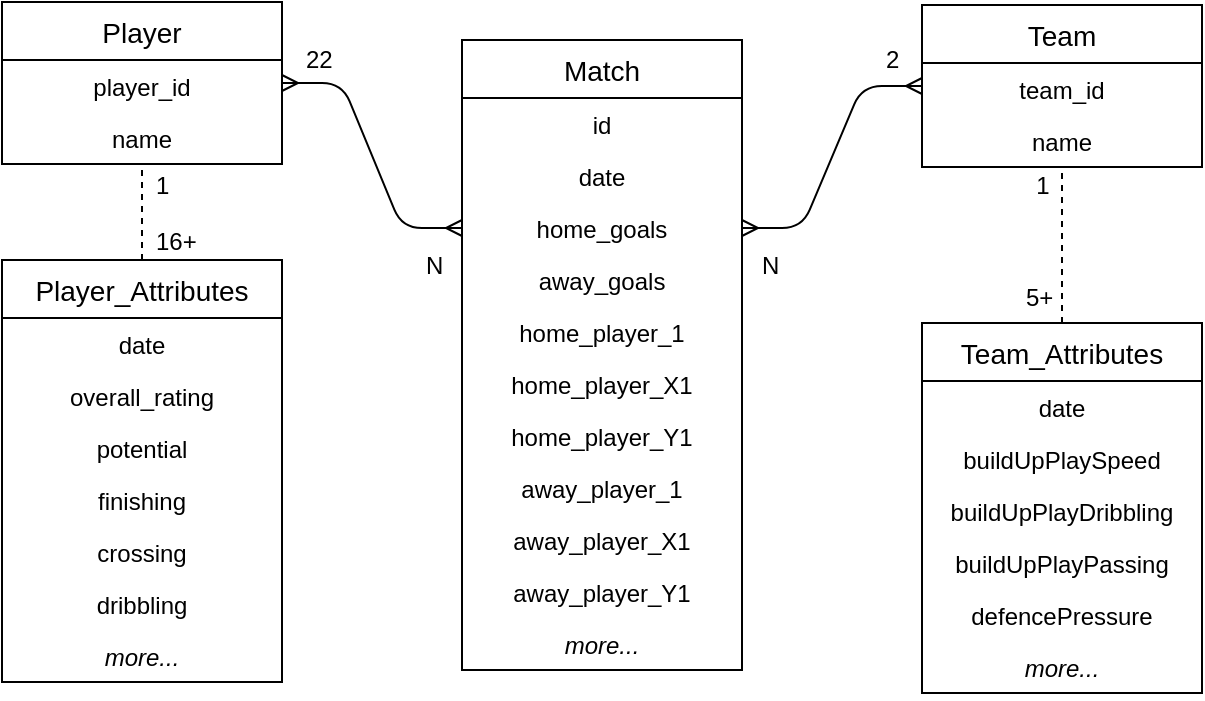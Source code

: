 <mxfile version="10.8.0" type="device"><diagram name="Page-1" id="e56a1550-8fbb-45ad-956c-1786394a9013"><mxGraphModel dx="1010" dy="501" grid="1" gridSize="10" guides="1" tooltips="1" connect="1" arrows="1" fold="1" page="1" pageScale="1" pageWidth="1100" pageHeight="850" background="#ffffff" math="0" shadow="0"><root><mxCell id="0"/><mxCell id="1" parent="0"/><mxCell id="BVUANvwO-NnV8GfMYPM5-1" value="Player" style="swimlane;fontStyle=0;childLayout=stackLayout;horizontal=1;startSize=29;fillColor=none;horizontalStack=0;resizeParent=1;resizeParentMax=0;resizeLast=0;collapsible=1;marginBottom=0;swimlaneFillColor=#ffffff;align=center;fontSize=14;" vertex="1" parent="1"><mxGeometry x="180" y="50" width="140" height="81" as="geometry"/></mxCell><mxCell id="BVUANvwO-NnV8GfMYPM5-2" value="player_id" style="text;strokeColor=none;fillColor=none;spacingLeft=4;spacingRight=4;overflow=hidden;rotatable=0;points=[[0,0.5],[1,0.5]];portConstraint=eastwest;fontSize=12;align=center;" vertex="1" parent="BVUANvwO-NnV8GfMYPM5-1"><mxGeometry y="29" width="140" height="26" as="geometry"/></mxCell><mxCell id="BVUANvwO-NnV8GfMYPM5-3" value="name" style="text;strokeColor=none;fillColor=none;spacingLeft=4;spacingRight=4;overflow=hidden;rotatable=0;points=[[0,0.5],[1,0.5]];portConstraint=eastwest;fontSize=12;align=center;" vertex="1" parent="BVUANvwO-NnV8GfMYPM5-1"><mxGeometry y="55" width="140" height="26" as="geometry"/></mxCell><mxCell id="BVUANvwO-NnV8GfMYPM5-11" value="Player_Attributes" style="swimlane;fontStyle=0;childLayout=stackLayout;horizontal=1;startSize=29;fillColor=none;horizontalStack=0;resizeParent=1;resizeParentMax=0;resizeLast=0;collapsible=1;marginBottom=0;swimlaneFillColor=#ffffff;align=center;fontSize=14;" vertex="1" parent="1"><mxGeometry x="180" y="179" width="140" height="211" as="geometry"/></mxCell><mxCell id="BVUANvwO-NnV8GfMYPM5-17" value="date" style="text;strokeColor=none;fillColor=none;spacingLeft=4;spacingRight=4;overflow=hidden;rotatable=0;points=[[0,0.5],[1,0.5]];portConstraint=eastwest;fontSize=12;align=center;" vertex="1" parent="BVUANvwO-NnV8GfMYPM5-11"><mxGeometry y="29" width="140" height="26" as="geometry"/></mxCell><mxCell id="BVUANvwO-NnV8GfMYPM5-20" value="overall_rating" style="text;strokeColor=none;fillColor=none;spacingLeft=4;spacingRight=4;overflow=hidden;rotatable=0;points=[[0,0.5],[1,0.5]];portConstraint=eastwest;fontSize=12;align=center;" vertex="1" parent="BVUANvwO-NnV8GfMYPM5-11"><mxGeometry y="55" width="140" height="26" as="geometry"/></mxCell><mxCell id="BVUANvwO-NnV8GfMYPM5-22" value="potential" style="text;strokeColor=none;fillColor=none;spacingLeft=4;spacingRight=4;overflow=hidden;rotatable=0;points=[[0,0.5],[1,0.5]];portConstraint=eastwest;fontSize=12;align=center;" vertex="1" parent="BVUANvwO-NnV8GfMYPM5-11"><mxGeometry y="81" width="140" height="26" as="geometry"/></mxCell><mxCell id="BVUANvwO-NnV8GfMYPM5-25" value="finishing" style="text;strokeColor=none;fillColor=none;spacingLeft=4;spacingRight=4;overflow=hidden;rotatable=0;points=[[0,0.5],[1,0.5]];portConstraint=eastwest;fontSize=12;align=center;" vertex="1" parent="BVUANvwO-NnV8GfMYPM5-11"><mxGeometry y="107" width="140" height="26" as="geometry"/></mxCell><mxCell id="BVUANvwO-NnV8GfMYPM5-21" value="crossing" style="text;strokeColor=none;fillColor=none;spacingLeft=4;spacingRight=4;overflow=hidden;rotatable=0;points=[[0,0.5],[1,0.5]];portConstraint=eastwest;fontSize=12;align=center;" vertex="1" parent="BVUANvwO-NnV8GfMYPM5-11"><mxGeometry y="133" width="140" height="26" as="geometry"/></mxCell><mxCell id="BVUANvwO-NnV8GfMYPM5-23" value="dribbling" style="text;strokeColor=none;fillColor=none;spacingLeft=4;spacingRight=4;overflow=hidden;rotatable=0;points=[[0,0.5],[1,0.5]];portConstraint=eastwest;fontSize=12;align=center;" vertex="1" parent="BVUANvwO-NnV8GfMYPM5-11"><mxGeometry y="159" width="140" height="26" as="geometry"/></mxCell><mxCell id="BVUANvwO-NnV8GfMYPM5-24" value="more..." style="text;strokeColor=none;fillColor=none;spacingLeft=4;spacingRight=4;overflow=hidden;rotatable=0;points=[[0,0.5],[1,0.5]];portConstraint=eastwest;fontSize=12;align=center;fontStyle=2" vertex="1" parent="BVUANvwO-NnV8GfMYPM5-11"><mxGeometry y="185" width="140" height="26" as="geometry"/></mxCell><mxCell id="BVUANvwO-NnV8GfMYPM5-26" value="Team" style="swimlane;fontStyle=0;childLayout=stackLayout;horizontal=1;startSize=29;fillColor=none;horizontalStack=0;resizeParent=1;resizeParentMax=0;resizeLast=0;collapsible=1;marginBottom=0;swimlaneFillColor=#ffffff;align=center;fontSize=14;" vertex="1" parent="1"><mxGeometry x="640" y="51.5" width="140" height="81" as="geometry"/></mxCell><mxCell id="BVUANvwO-NnV8GfMYPM5-27" value="team_id" style="text;strokeColor=none;fillColor=none;spacingLeft=4;spacingRight=4;overflow=hidden;rotatable=0;points=[[0,0.5],[1,0.5]];portConstraint=eastwest;fontSize=12;align=center;" vertex="1" parent="BVUANvwO-NnV8GfMYPM5-26"><mxGeometry y="29" width="140" height="26" as="geometry"/></mxCell><mxCell id="BVUANvwO-NnV8GfMYPM5-28" value="name" style="text;strokeColor=none;fillColor=none;spacingLeft=4;spacingRight=4;overflow=hidden;rotatable=0;points=[[0,0.5],[1,0.5]];portConstraint=eastwest;fontSize=12;align=center;" vertex="1" parent="BVUANvwO-NnV8GfMYPM5-26"><mxGeometry y="55" width="140" height="26" as="geometry"/></mxCell><mxCell id="BVUANvwO-NnV8GfMYPM5-29" value="Team_Attributes" style="swimlane;fontStyle=0;childLayout=stackLayout;horizontal=1;startSize=29;fillColor=none;horizontalStack=0;resizeParent=1;resizeParentMax=0;resizeLast=0;collapsible=1;marginBottom=0;swimlaneFillColor=#ffffff;align=center;fontSize=14;" vertex="1" parent="1"><mxGeometry x="640" y="210.5" width="140" height="185" as="geometry"/></mxCell><mxCell id="BVUANvwO-NnV8GfMYPM5-30" value="date" style="text;strokeColor=none;fillColor=none;spacingLeft=4;spacingRight=4;overflow=hidden;rotatable=0;points=[[0,0.5],[1,0.5]];portConstraint=eastwest;fontSize=12;align=center;" vertex="1" parent="BVUANvwO-NnV8GfMYPM5-29"><mxGeometry y="29" width="140" height="26" as="geometry"/></mxCell><mxCell id="BVUANvwO-NnV8GfMYPM5-31" value="buildUpPlaySpeed" style="text;strokeColor=none;fillColor=none;spacingLeft=4;spacingRight=4;overflow=hidden;rotatable=0;points=[[0,0.5],[1,0.5]];portConstraint=eastwest;fontSize=12;align=center;" vertex="1" parent="BVUANvwO-NnV8GfMYPM5-29"><mxGeometry y="55" width="140" height="26" as="geometry"/></mxCell><mxCell id="BVUANvwO-NnV8GfMYPM5-32" value="buildUpPlayDribbling" style="text;strokeColor=none;fillColor=none;spacingLeft=4;spacingRight=4;overflow=hidden;rotatable=0;points=[[0,0.5],[1,0.5]];portConstraint=eastwest;fontSize=12;align=center;" vertex="1" parent="BVUANvwO-NnV8GfMYPM5-29"><mxGeometry y="81" width="140" height="26" as="geometry"/></mxCell><mxCell id="BVUANvwO-NnV8GfMYPM5-33" value="buildUpPlayPassing" style="text;strokeColor=none;fillColor=none;spacingLeft=4;spacingRight=4;overflow=hidden;rotatable=0;points=[[0,0.5],[1,0.5]];portConstraint=eastwest;fontSize=12;align=center;" vertex="1" parent="BVUANvwO-NnV8GfMYPM5-29"><mxGeometry y="107" width="140" height="26" as="geometry"/></mxCell><mxCell id="BVUANvwO-NnV8GfMYPM5-34" value="defencePressure" style="text;strokeColor=none;fillColor=none;spacingLeft=4;spacingRight=4;overflow=hidden;rotatable=0;points=[[0,0.5],[1,0.5]];portConstraint=eastwest;fontSize=12;align=center;" vertex="1" parent="BVUANvwO-NnV8GfMYPM5-29"><mxGeometry y="133" width="140" height="26" as="geometry"/></mxCell><mxCell id="BVUANvwO-NnV8GfMYPM5-35" value="more..." style="text;strokeColor=none;fillColor=none;spacingLeft=4;spacingRight=4;overflow=hidden;rotatable=0;points=[[0,0.5],[1,0.5]];portConstraint=eastwest;fontSize=12;align=center;fontStyle=2" vertex="1" parent="BVUANvwO-NnV8GfMYPM5-29"><mxGeometry y="159" width="140" height="26" as="geometry"/></mxCell><mxCell id="BVUANvwO-NnV8GfMYPM5-38" value="Match" style="swimlane;fontStyle=0;childLayout=stackLayout;horizontal=1;startSize=29;fillColor=none;horizontalStack=0;resizeParent=1;resizeParentMax=0;resizeLast=0;collapsible=1;marginBottom=0;swimlaneFillColor=#ffffff;align=center;fontSize=14;" vertex="1" parent="1"><mxGeometry x="410" y="69" width="140" height="315" as="geometry"/></mxCell><mxCell id="BVUANvwO-NnV8GfMYPM5-39" value="id" style="text;strokeColor=none;fillColor=none;spacingLeft=4;spacingRight=4;overflow=hidden;rotatable=0;points=[[0,0.5],[1,0.5]];portConstraint=eastwest;fontSize=12;align=center;" vertex="1" parent="BVUANvwO-NnV8GfMYPM5-38"><mxGeometry y="29" width="140" height="26" as="geometry"/></mxCell><mxCell id="BVUANvwO-NnV8GfMYPM5-40" value="date" style="text;strokeColor=none;fillColor=none;spacingLeft=4;spacingRight=4;overflow=hidden;rotatable=0;points=[[0,0.5],[1,0.5]];portConstraint=eastwest;fontSize=12;align=center;" vertex="1" parent="BVUANvwO-NnV8GfMYPM5-38"><mxGeometry y="55" width="140" height="26" as="geometry"/></mxCell><mxCell id="BVUANvwO-NnV8GfMYPM5-44" value="home_goals" style="text;strokeColor=none;fillColor=none;spacingLeft=4;spacingRight=4;overflow=hidden;rotatable=0;points=[[0,0.5],[1,0.5]];portConstraint=eastwest;fontSize=12;align=center;" vertex="1" parent="BVUANvwO-NnV8GfMYPM5-38"><mxGeometry y="81" width="140" height="26" as="geometry"/></mxCell><mxCell id="BVUANvwO-NnV8GfMYPM5-45" value="away_goals" style="text;strokeColor=none;fillColor=none;spacingLeft=4;spacingRight=4;overflow=hidden;rotatable=0;points=[[0,0.5],[1,0.5]];portConstraint=eastwest;fontSize=12;align=center;" vertex="1" parent="BVUANvwO-NnV8GfMYPM5-38"><mxGeometry y="107" width="140" height="26" as="geometry"/></mxCell><mxCell id="BVUANvwO-NnV8GfMYPM5-69" value="home_player_1" style="text;strokeColor=none;fillColor=none;spacingLeft=4;spacingRight=4;overflow=hidden;rotatable=0;points=[[0,0.5],[1,0.5]];portConstraint=eastwest;fontSize=12;align=center;" vertex="1" parent="BVUANvwO-NnV8GfMYPM5-38"><mxGeometry y="133" width="140" height="26" as="geometry"/></mxCell><mxCell id="BVUANvwO-NnV8GfMYPM5-42" value="home_player_X1" style="text;strokeColor=none;fillColor=none;spacingLeft=4;spacingRight=4;overflow=hidden;rotatable=0;points=[[0,0.5],[1,0.5]];portConstraint=eastwest;fontSize=12;align=center;" vertex="1" parent="BVUANvwO-NnV8GfMYPM5-38"><mxGeometry y="159" width="140" height="26" as="geometry"/></mxCell><mxCell id="BVUANvwO-NnV8GfMYPM5-43" value="home_player_Y1" style="text;strokeColor=none;fillColor=none;spacingLeft=4;spacingRight=4;overflow=hidden;rotatable=0;points=[[0,0.5],[1,0.5]];portConstraint=eastwest;fontSize=12;align=center;" vertex="1" parent="BVUANvwO-NnV8GfMYPM5-38"><mxGeometry y="185" width="140" height="26" as="geometry"/></mxCell><mxCell id="BVUANvwO-NnV8GfMYPM5-49" value="away_player_1" style="text;strokeColor=none;fillColor=none;spacingLeft=4;spacingRight=4;overflow=hidden;rotatable=0;points=[[0,0.5],[1,0.5]];portConstraint=eastwest;fontSize=12;align=center;" vertex="1" parent="BVUANvwO-NnV8GfMYPM5-38"><mxGeometry y="211" width="140" height="26" as="geometry"/></mxCell><mxCell id="BVUANvwO-NnV8GfMYPM5-47" value="away_player_X1" style="text;strokeColor=none;fillColor=none;spacingLeft=4;spacingRight=4;overflow=hidden;rotatable=0;points=[[0,0.5],[1,0.5]];portConstraint=eastwest;fontSize=12;align=center;" vertex="1" parent="BVUANvwO-NnV8GfMYPM5-38"><mxGeometry y="237" width="140" height="26" as="geometry"/></mxCell><mxCell id="BVUANvwO-NnV8GfMYPM5-48" value="away_player_Y1" style="text;strokeColor=none;fillColor=none;spacingLeft=4;spacingRight=4;overflow=hidden;rotatable=0;points=[[0,0.5],[1,0.5]];portConstraint=eastwest;fontSize=12;align=center;" vertex="1" parent="BVUANvwO-NnV8GfMYPM5-38"><mxGeometry y="263" width="140" height="26" as="geometry"/></mxCell><mxCell id="BVUANvwO-NnV8GfMYPM5-50" value="more..." style="text;strokeColor=none;fillColor=none;spacingLeft=4;spacingRight=4;overflow=hidden;rotatable=0;points=[[0,0.5],[1,0.5]];portConstraint=eastwest;fontSize=12;align=center;fontStyle=2" vertex="1" parent="BVUANvwO-NnV8GfMYPM5-38"><mxGeometry y="289" width="140" height="26" as="geometry"/></mxCell><mxCell id="BVUANvwO-NnV8GfMYPM5-52" value="" style="edgeStyle=entityRelationEdgeStyle;fontSize=12;html=1;endArrow=ERmany;startArrow=ERmany;entryX=0;entryY=0.5;entryDx=0;entryDy=0;" edge="1" parent="1" source="BVUANvwO-NnV8GfMYPM5-1" target="BVUANvwO-NnV8GfMYPM5-44"><mxGeometry width="100" height="100" relative="1" as="geometry"><mxPoint x="290" y="180" as="sourcePoint"/><mxPoint x="390" y="80" as="targetPoint"/></mxGeometry></mxCell><mxCell id="BVUANvwO-NnV8GfMYPM5-53" value="" style="edgeStyle=entityRelationEdgeStyle;fontSize=12;html=1;endArrow=ERmany;startArrow=ERmany;" edge="1" parent="1" source="BVUANvwO-NnV8GfMYPM5-44" target="BVUANvwO-NnV8GfMYPM5-26"><mxGeometry width="100" height="100" relative="1" as="geometry"><mxPoint x="510" y="180" as="sourcePoint"/><mxPoint x="610" y="80" as="targetPoint"/></mxGeometry></mxCell><mxCell id="BVUANvwO-NnV8GfMYPM5-61" value="" style="endArrow=none;dashed=1;html=1;" edge="1" parent="1" source="BVUANvwO-NnV8GfMYPM5-29" target="BVUANvwO-NnV8GfMYPM5-26"><mxGeometry width="50" height="50" relative="1" as="geometry"><mxPoint x="630" y="210" as="sourcePoint"/><mxPoint x="680" y="160" as="targetPoint"/></mxGeometry></mxCell><mxCell id="BVUANvwO-NnV8GfMYPM5-63" value="1" style="text;html=1;resizable=0;points=[];align=center;verticalAlign=middle;labelBackgroundColor=#ffffff;" vertex="1" connectable="0" parent="BVUANvwO-NnV8GfMYPM5-61"><mxGeometry x="0.551" y="-2" relative="1" as="geometry"><mxPoint x="-12" y="-8.5" as="offset"/></mxGeometry></mxCell><mxCell id="BVUANvwO-NnV8GfMYPM5-62" value="" style="endArrow=none;dashed=1;html=1;" edge="1" parent="1" source="BVUANvwO-NnV8GfMYPM5-11" target="BVUANvwO-NnV8GfMYPM5-1"><mxGeometry width="50" height="50" relative="1" as="geometry"><mxPoint x="60" y="230" as="sourcePoint"/><mxPoint x="110" y="180" as="targetPoint"/></mxGeometry></mxCell><mxCell id="BVUANvwO-NnV8GfMYPM5-64" value="5+" style="text;html=1;resizable=0;points=[];autosize=1;align=left;verticalAlign=top;spacingTop=-4;" vertex="1" parent="1"><mxGeometry x="690" y="188" width="30" height="20" as="geometry"/></mxCell><mxCell id="BVUANvwO-NnV8GfMYPM5-65" value="1" style="text;html=1;resizable=0;points=[];autosize=1;align=left;verticalAlign=top;spacingTop=-4;" vertex="1" parent="1"><mxGeometry x="255" y="132" width="20" height="20" as="geometry"/></mxCell><mxCell id="BVUANvwO-NnV8GfMYPM5-66" value="16+" style="text;html=1;resizable=0;points=[];autosize=1;align=left;verticalAlign=top;spacingTop=-4;" vertex="1" parent="1"><mxGeometry x="255" y="160" width="40" height="20" as="geometry"/></mxCell><mxCell id="BVUANvwO-NnV8GfMYPM5-67" value="2" style="text;html=1;resizable=0;points=[];autosize=1;align=left;verticalAlign=top;spacingTop=-4;" vertex="1" parent="1"><mxGeometry x="620" y="69" width="20" height="20" as="geometry"/></mxCell><mxCell id="BVUANvwO-NnV8GfMYPM5-68" value="22" style="text;html=1;resizable=0;points=[];autosize=1;align=left;verticalAlign=top;spacingTop=-4;" vertex="1" parent="1"><mxGeometry x="330" y="69" width="30" height="20" as="geometry"/></mxCell><mxCell id="BVUANvwO-NnV8GfMYPM5-70" value="N" style="text;html=1;resizable=0;points=[];autosize=1;align=left;verticalAlign=top;spacingTop=-4;" vertex="1" parent="1"><mxGeometry x="558" y="172" width="20" height="20" as="geometry"/></mxCell><mxCell id="BVUANvwO-NnV8GfMYPM5-71" value="N" style="text;html=1;resizable=0;points=[];autosize=1;align=left;verticalAlign=top;spacingTop=-4;" vertex="1" parent="1"><mxGeometry x="390" y="172" width="20" height="20" as="geometry"/></mxCell></root></mxGraphModel></diagram></mxfile>
